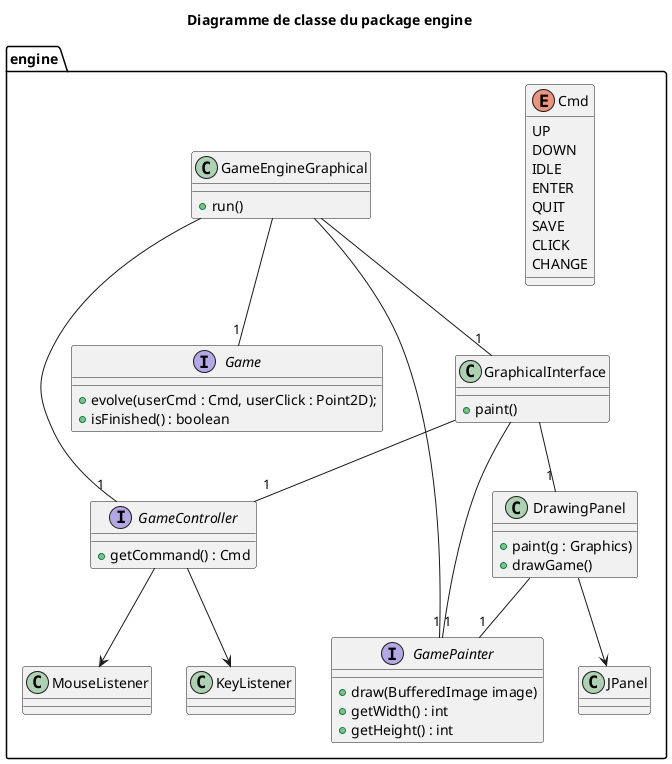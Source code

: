 @startuml

title Moteur du jeux

title Diagramme de classe du package engine

package engine {

    class DrawingPanel {
        + paint(g : Graphics)
        + drawGame() 
    }
    DrawingPanel --> JPanel
    DrawingPanel --"1" GamePainter

    interface Game {
        + evolve(userCmd : Cmd, userClick : Point2D);
        + isFinished() : boolean
    }

    interface GameController {
        + getCommand() : Cmd
    }

    interface GamePainter {
        + draw(BufferedImage image)
        + getWidth() : int
	    + getHeight() : int
    }

    enum Cmd{
        UP
        DOWN
        IDLE
        ENTER
        QUIT
        SAVE
        CLICK
        CHANGE
    }

    class GameEngineGraphical {
        + run()
    }

    class KeyListener{
    }
    class MouseListener{
    }
    GameEngineGraphical --"1" Game
    GameEngineGraphical --"1" GamePainter
    GameEngineGraphical --"1" GameController
    GameEngineGraphical --"1" GraphicalInterface

    GameController --> KeyListener
    GameController --> MouseListener

    class GraphicalInterface {
        + paint()
    }
    GraphicalInterface --"1" DrawingPanel
    GraphicalInterface --"1" GamePainter
    GraphicalInterface --"1" GameController   
}

@enduml